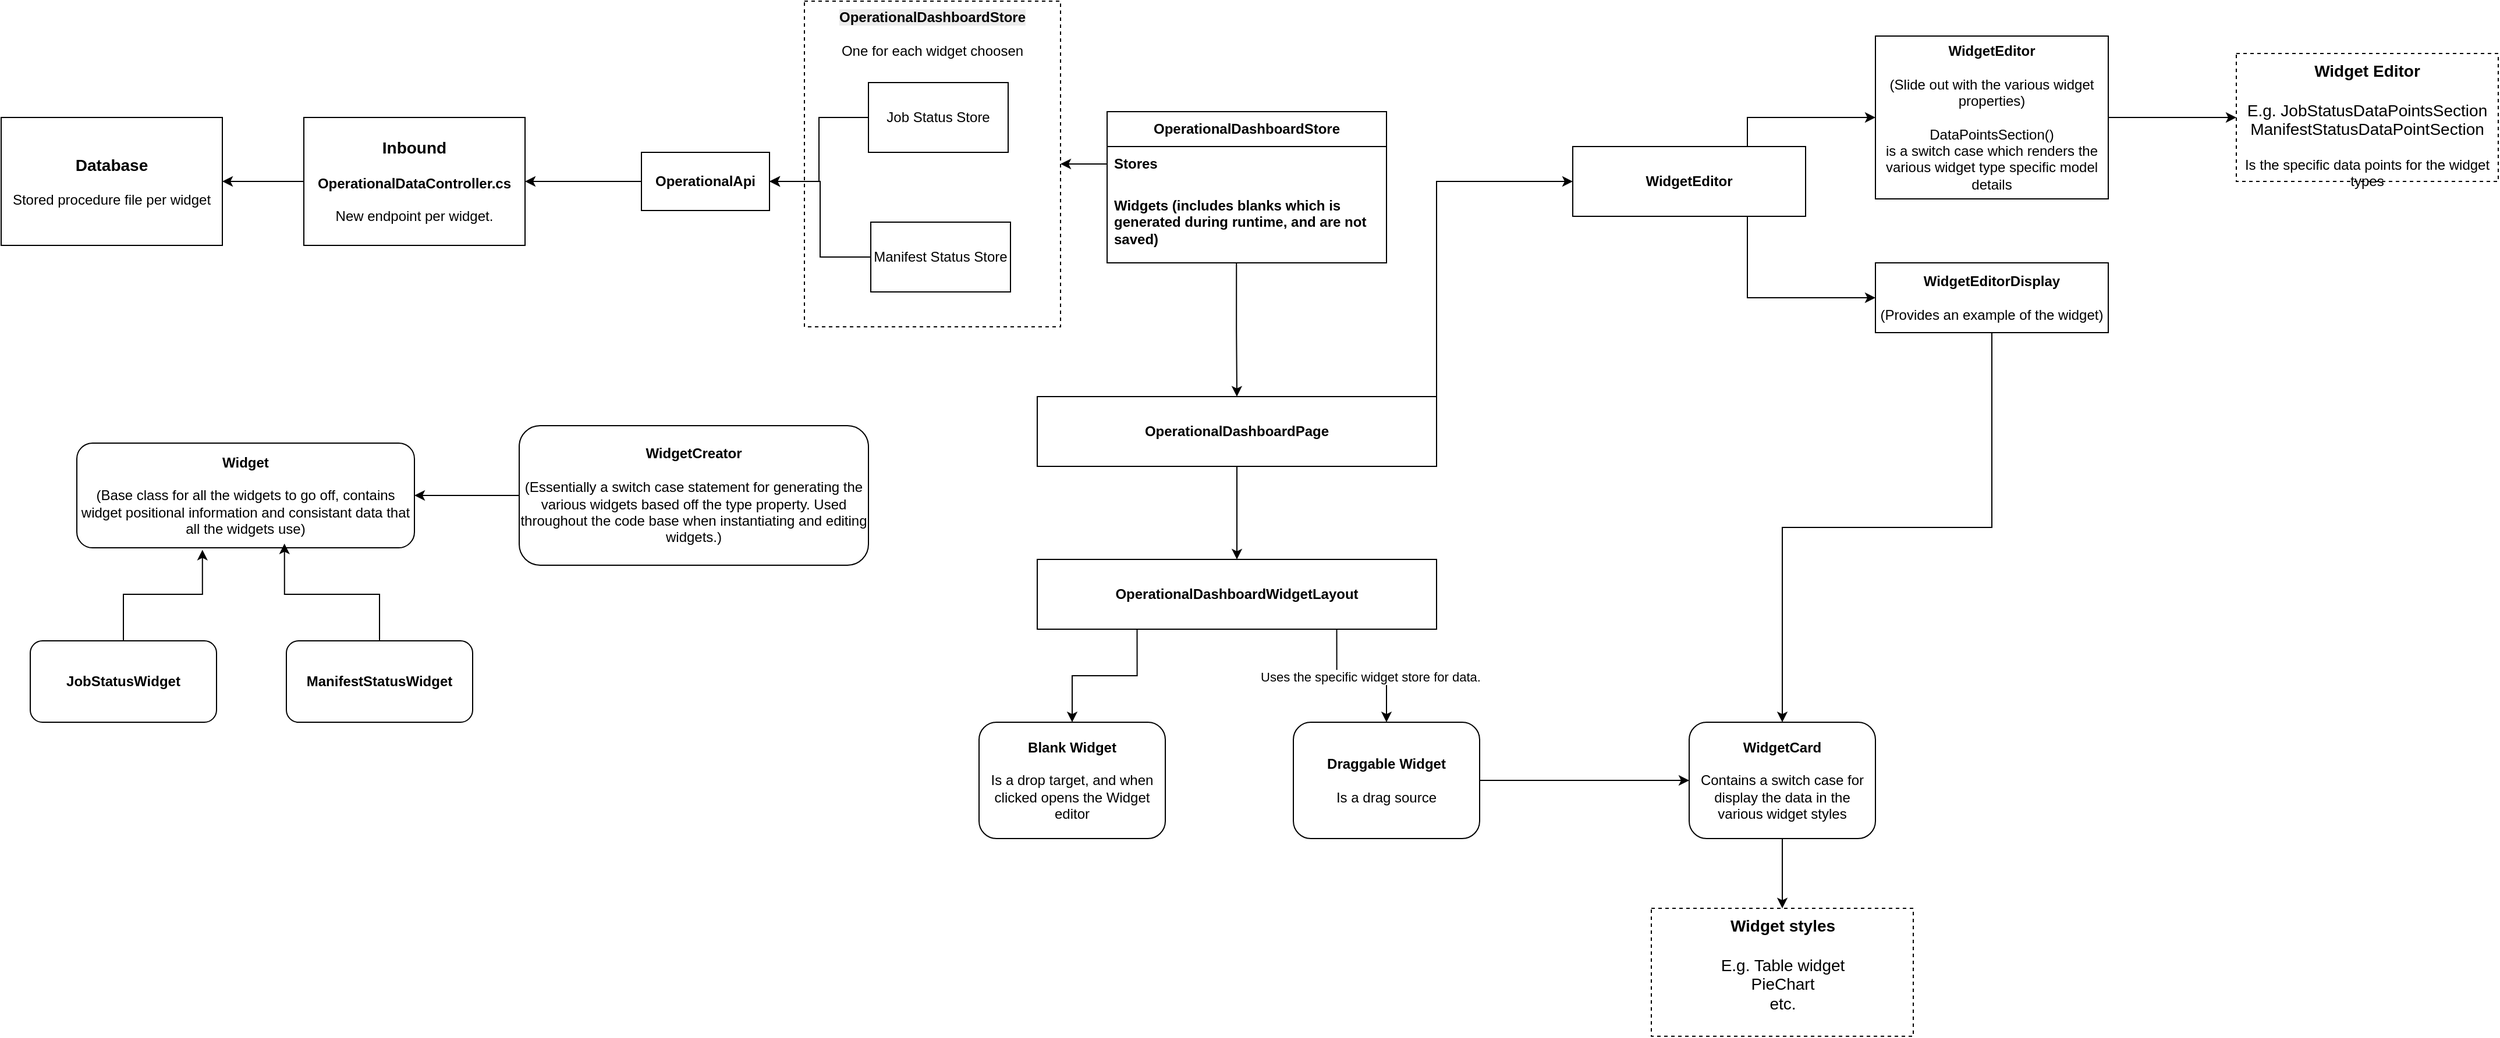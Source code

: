 <mxfile version="27.1.4">
  <diagram name="Page-1" id="ecALk19nxJOC3Xn3FD4q">
    <mxGraphModel dx="1501" dy="782" grid="1" gridSize="10" guides="1" tooltips="1" connect="1" arrows="1" fold="1" page="1" pageScale="1" pageWidth="827" pageHeight="1169" math="0" shadow="0">
      <root>
        <mxCell id="0" />
        <mxCell id="1" parent="0" />
        <mxCell id="eWG6Nm6A6z0M9totMhgj-1" value="&lt;b&gt;&lt;font style=&quot;font-size: 14px;&quot;&gt;Database&lt;/font&gt;&lt;/b&gt;&lt;div&gt;&lt;br&gt;&lt;/div&gt;&lt;div&gt;Stored procedure file per widget&lt;/div&gt;" style="html=1;whiteSpace=wrap;" vertex="1" parent="1">
          <mxGeometry x="80" y="240" width="190" height="110" as="geometry" />
        </mxCell>
        <mxCell id="eWG6Nm6A6z0M9totMhgj-4" style="edgeStyle=orthogonalEdgeStyle;rounded=0;orthogonalLoop=1;jettySize=auto;html=1;exitX=0;exitY=0.5;exitDx=0;exitDy=0;entryX=1;entryY=0.5;entryDx=0;entryDy=0;" edge="1" parent="1" source="eWG6Nm6A6z0M9totMhgj-2" target="eWG6Nm6A6z0M9totMhgj-1">
          <mxGeometry relative="1" as="geometry" />
        </mxCell>
        <mxCell id="eWG6Nm6A6z0M9totMhgj-2" value="&lt;b style=&quot;&quot;&gt;&lt;font style=&quot;font-size: 14px;&quot;&gt;Inbound&lt;/font&gt;&lt;br&gt;&lt;/b&gt;&lt;br&gt;&lt;b&gt;OperationalDataController.cs&lt;/b&gt;&lt;br&gt;&lt;div&gt;&lt;br&gt;&lt;/div&gt;&lt;div&gt;New endpoint per widget.&lt;/div&gt;" style="html=1;whiteSpace=wrap;" vertex="1" parent="1">
          <mxGeometry x="340" y="240" width="190" height="110" as="geometry" />
        </mxCell>
        <mxCell id="eWG6Nm6A6z0M9totMhgj-6" style="edgeStyle=orthogonalEdgeStyle;rounded=0;orthogonalLoop=1;jettySize=auto;html=1;exitX=0;exitY=0.5;exitDx=0;exitDy=0;entryX=1;entryY=0.5;entryDx=0;entryDy=0;" edge="1" parent="1" source="eWG6Nm6A6z0M9totMhgj-5" target="eWG6Nm6A6z0M9totMhgj-2">
          <mxGeometry relative="1" as="geometry" />
        </mxCell>
        <mxCell id="eWG6Nm6A6z0M9totMhgj-5" value="&lt;b&gt;OperationalApi&lt;/b&gt;" style="html=1;whiteSpace=wrap;" vertex="1" parent="1">
          <mxGeometry x="630" y="270" width="110" height="50" as="geometry" />
        </mxCell>
        <mxCell id="eWG6Nm6A6z0M9totMhgj-12" value="&lt;b style=&quot;forced-color-adjust: none; color: rgb(0, 0, 0); font-family: Helvetica; font-size: 12px; font-style: normal; font-variant-ligatures: normal; font-variant-caps: normal; letter-spacing: normal; orphans: 2; text-align: center; text-indent: 0px; text-transform: none; widows: 2; word-spacing: 0px; -webkit-text-stroke-width: 0px; white-space: normal; background-color: rgb(236, 236, 236); text-decoration-thickness: initial; text-decoration-style: initial; text-decoration-color: initial;&quot;&gt;OperationalDashboardStore&lt;/b&gt;&lt;br&gt;&lt;br&gt;&lt;div&gt;One for each widget choosen&lt;/div&gt;" style="rounded=0;whiteSpace=wrap;html=1;dashed=1;labelPadding=50;imageVerticalAlign=middle;verticalAlign=top;" vertex="1" parent="1">
          <mxGeometry x="770" y="140" width="220" height="280" as="geometry" />
        </mxCell>
        <mxCell id="eWG6Nm6A6z0M9totMhgj-8" value="&lt;b&gt;OperationalDashboardStore&lt;/b&gt;" style="swimlane;fontStyle=0;childLayout=stackLayout;horizontal=1;startSize=30;horizontalStack=0;resizeParent=1;resizeParentMax=0;resizeLast=0;collapsible=1;marginBottom=0;whiteSpace=wrap;html=1;" vertex="1" parent="1">
          <mxGeometry x="1030" y="235" width="240" height="130" as="geometry" />
        </mxCell>
        <mxCell id="eWG6Nm6A6z0M9totMhgj-9" value="&lt;b&gt;Stores&lt;/b&gt;" style="text;strokeColor=none;fillColor=none;align=left;verticalAlign=middle;spacingLeft=4;spacingRight=4;overflow=hidden;points=[[0,0.5],[1,0.5]];portConstraint=eastwest;rotatable=0;whiteSpace=wrap;html=1;" vertex="1" parent="eWG6Nm6A6z0M9totMhgj-8">
          <mxGeometry y="30" width="240" height="30" as="geometry" />
        </mxCell>
        <mxCell id="eWG6Nm6A6z0M9totMhgj-10" value="&lt;b&gt;Widgets (includes blanks which is generated during runtime, and are not saved)&lt;/b&gt;" style="text;strokeColor=none;fillColor=none;align=left;verticalAlign=middle;spacingLeft=4;spacingRight=4;overflow=hidden;points=[[0,0.5],[1,0.5]];portConstraint=eastwest;rotatable=0;whiteSpace=wrap;html=1;" vertex="1" parent="eWG6Nm6A6z0M9totMhgj-8">
          <mxGeometry y="60" width="240" height="70" as="geometry" />
        </mxCell>
        <mxCell id="eWG6Nm6A6z0M9totMhgj-13" style="edgeStyle=orthogonalEdgeStyle;rounded=0;orthogonalLoop=1;jettySize=auto;html=1;exitX=0;exitY=0.5;exitDx=0;exitDy=0;" edge="1" parent="1" source="eWG6Nm6A6z0M9totMhgj-9" target="eWG6Nm6A6z0M9totMhgj-12">
          <mxGeometry relative="1" as="geometry" />
        </mxCell>
        <mxCell id="eWG6Nm6A6z0M9totMhgj-16" style="edgeStyle=orthogonalEdgeStyle;rounded=0;orthogonalLoop=1;jettySize=auto;html=1;exitX=0;exitY=0.5;exitDx=0;exitDy=0;entryX=1;entryY=0.5;entryDx=0;entryDy=0;" edge="1" parent="1" source="eWG6Nm6A6z0M9totMhgj-14" target="eWG6Nm6A6z0M9totMhgj-5">
          <mxGeometry relative="1" as="geometry" />
        </mxCell>
        <mxCell id="eWG6Nm6A6z0M9totMhgj-14" value="Job Status Store" style="rounded=0;whiteSpace=wrap;html=1;" vertex="1" parent="1">
          <mxGeometry x="825" y="210" width="120" height="60" as="geometry" />
        </mxCell>
        <mxCell id="eWG6Nm6A6z0M9totMhgj-17" style="edgeStyle=orthogonalEdgeStyle;rounded=0;orthogonalLoop=1;jettySize=auto;html=1;exitX=0;exitY=0.5;exitDx=0;exitDy=0;entryX=1;entryY=0.5;entryDx=0;entryDy=0;" edge="1" parent="1" source="eWG6Nm6A6z0M9totMhgj-15" target="eWG6Nm6A6z0M9totMhgj-5">
          <mxGeometry relative="1" as="geometry" />
        </mxCell>
        <mxCell id="eWG6Nm6A6z0M9totMhgj-15" value="Manifest Status Store" style="rounded=0;whiteSpace=wrap;html=1;" vertex="1" parent="1">
          <mxGeometry x="827" y="330" width="120" height="60" as="geometry" />
        </mxCell>
        <mxCell id="eWG6Nm6A6z0M9totMhgj-31" style="edgeStyle=orthogonalEdgeStyle;rounded=0;orthogonalLoop=1;jettySize=auto;html=1;exitX=0.5;exitY=1;exitDx=0;exitDy=0;entryX=0.5;entryY=0;entryDx=0;entryDy=0;" edge="1" parent="1" source="eWG6Nm6A6z0M9totMhgj-22" target="eWG6Nm6A6z0M9totMhgj-30">
          <mxGeometry relative="1" as="geometry" />
        </mxCell>
        <mxCell id="eWG6Nm6A6z0M9totMhgj-32" style="edgeStyle=orthogonalEdgeStyle;rounded=0;orthogonalLoop=1;jettySize=auto;html=1;exitX=1;exitY=0;exitDx=0;exitDy=0;entryX=0;entryY=0.5;entryDx=0;entryDy=0;" edge="1" parent="1" source="eWG6Nm6A6z0M9totMhgj-22" target="eWG6Nm6A6z0M9totMhgj-27">
          <mxGeometry relative="1" as="geometry" />
        </mxCell>
        <mxCell id="eWG6Nm6A6z0M9totMhgj-22" value="&lt;b&gt;OperationalDashboardPage&lt;/b&gt;" style="rounded=0;whiteSpace=wrap;html=1;" vertex="1" parent="1">
          <mxGeometry x="970" y="480" width="343" height="60" as="geometry" />
        </mxCell>
        <mxCell id="eWG6Nm6A6z0M9totMhgj-25" style="edgeStyle=orthogonalEdgeStyle;rounded=0;orthogonalLoop=1;jettySize=auto;html=1;exitX=0.463;exitY=1.005;exitDx=0;exitDy=0;entryX=0.5;entryY=0;entryDx=0;entryDy=0;exitPerimeter=0;" edge="1" parent="1" source="eWG6Nm6A6z0M9totMhgj-10" target="eWG6Nm6A6z0M9totMhgj-22">
          <mxGeometry relative="1" as="geometry" />
        </mxCell>
        <mxCell id="eWG6Nm6A6z0M9totMhgj-26" value="&lt;b&gt;Blank Widget&lt;/b&gt;&lt;div&gt;&lt;br&gt;&lt;/div&gt;&lt;div&gt;Is a drop target, and when clicked opens the Widget editor&lt;/div&gt;" style="rounded=1;whiteSpace=wrap;html=1;" vertex="1" parent="1">
          <mxGeometry x="920" y="760" width="160" height="100" as="geometry" />
        </mxCell>
        <mxCell id="eWG6Nm6A6z0M9totMhgj-33" style="edgeStyle=orthogonalEdgeStyle;rounded=0;orthogonalLoop=1;jettySize=auto;html=1;exitX=0.75;exitY=0;exitDx=0;exitDy=0;entryX=0;entryY=0.5;entryDx=0;entryDy=0;" edge="1" parent="1" source="eWG6Nm6A6z0M9totMhgj-27" target="eWG6Nm6A6z0M9totMhgj-28">
          <mxGeometry relative="1" as="geometry" />
        </mxCell>
        <mxCell id="eWG6Nm6A6z0M9totMhgj-34" style="edgeStyle=orthogonalEdgeStyle;rounded=0;orthogonalLoop=1;jettySize=auto;html=1;exitX=0.75;exitY=1;exitDx=0;exitDy=0;entryX=0;entryY=0.5;entryDx=0;entryDy=0;" edge="1" parent="1" source="eWG6Nm6A6z0M9totMhgj-27" target="eWG6Nm6A6z0M9totMhgj-29">
          <mxGeometry relative="1" as="geometry" />
        </mxCell>
        <mxCell id="eWG6Nm6A6z0M9totMhgj-27" value="&lt;b&gt;WidgetEditor&lt;/b&gt;" style="rounded=0;whiteSpace=wrap;html=1;" vertex="1" parent="1">
          <mxGeometry x="1430" y="265" width="200" height="60" as="geometry" />
        </mxCell>
        <mxCell id="eWG6Nm6A6z0M9totMhgj-47" style="edgeStyle=orthogonalEdgeStyle;rounded=0;orthogonalLoop=1;jettySize=auto;html=1;exitX=1;exitY=0.5;exitDx=0;exitDy=0;entryX=0;entryY=0.5;entryDx=0;entryDy=0;" edge="1" parent="1" source="eWG6Nm6A6z0M9totMhgj-28" target="eWG6Nm6A6z0M9totMhgj-46">
          <mxGeometry relative="1" as="geometry" />
        </mxCell>
        <mxCell id="eWG6Nm6A6z0M9totMhgj-28" value="&lt;b&gt;WidgetEditor&lt;/b&gt;&lt;div&gt;&lt;br&gt;&lt;/div&gt;&lt;div&gt;(Slide out with the various widget properties)&lt;/div&gt;&lt;div&gt;&lt;br&gt;&lt;/div&gt;&lt;div&gt;DataPointsSection()&lt;/div&gt;&lt;div&gt;is a switch case which renders the various widget type specific model details&lt;/div&gt;" style="rounded=0;whiteSpace=wrap;html=1;" vertex="1" parent="1">
          <mxGeometry x="1690" y="170" width="200" height="140" as="geometry" />
        </mxCell>
        <mxCell id="eWG6Nm6A6z0M9totMhgj-42" style="edgeStyle=orthogonalEdgeStyle;rounded=0;orthogonalLoop=1;jettySize=auto;html=1;exitX=0.5;exitY=1;exitDx=0;exitDy=0;entryX=0.5;entryY=0;entryDx=0;entryDy=0;" edge="1" parent="1" source="eWG6Nm6A6z0M9totMhgj-29" target="eWG6Nm6A6z0M9totMhgj-36">
          <mxGeometry relative="1" as="geometry" />
        </mxCell>
        <mxCell id="eWG6Nm6A6z0M9totMhgj-29" value="&lt;b&gt;WidgetEditorDisplay&lt;/b&gt;&lt;div&gt;&lt;b&gt;&lt;br&gt;&lt;/b&gt;&lt;/div&gt;&lt;div&gt;(Provides an example of the widget)&lt;/div&gt;" style="rounded=0;whiteSpace=wrap;html=1;" vertex="1" parent="1">
          <mxGeometry x="1690" y="365" width="200" height="60" as="geometry" />
        </mxCell>
        <mxCell id="eWG6Nm6A6z0M9totMhgj-37" style="edgeStyle=orthogonalEdgeStyle;rounded=0;orthogonalLoop=1;jettySize=auto;html=1;exitX=0.25;exitY=1;exitDx=0;exitDy=0;entryX=0.5;entryY=0;entryDx=0;entryDy=0;" edge="1" parent="1" source="eWG6Nm6A6z0M9totMhgj-30" target="eWG6Nm6A6z0M9totMhgj-26">
          <mxGeometry relative="1" as="geometry" />
        </mxCell>
        <mxCell id="eWG6Nm6A6z0M9totMhgj-38" style="edgeStyle=orthogonalEdgeStyle;rounded=0;orthogonalLoop=1;jettySize=auto;html=1;exitX=0.75;exitY=1;exitDx=0;exitDy=0;entryX=0.5;entryY=0;entryDx=0;entryDy=0;" edge="1" parent="1" source="eWG6Nm6A6z0M9totMhgj-30" target="eWG6Nm6A6z0M9totMhgj-35">
          <mxGeometry relative="1" as="geometry" />
        </mxCell>
        <mxCell id="eWG6Nm6A6z0M9totMhgj-39" value="Text" style="edgeLabel;html=1;align=center;verticalAlign=middle;resizable=0;points=[];" vertex="1" connectable="0" parent="eWG6Nm6A6z0M9totMhgj-38">
          <mxGeometry x="0.066" y="-1" relative="1" as="geometry">
            <mxPoint as="offset" />
          </mxGeometry>
        </mxCell>
        <mxCell id="eWG6Nm6A6z0M9totMhgj-40" value="Uses the specific widget store for data." style="edgeLabel;html=1;align=center;verticalAlign=middle;resizable=0;points=[];" vertex="1" connectable="0" parent="eWG6Nm6A6z0M9totMhgj-38">
          <mxGeometry x="0.117" y="-1" relative="1" as="geometry">
            <mxPoint as="offset" />
          </mxGeometry>
        </mxCell>
        <mxCell id="eWG6Nm6A6z0M9totMhgj-30" value="&lt;b&gt;OperationalDashboardWidgetLayout&lt;/b&gt;" style="rounded=0;whiteSpace=wrap;html=1;" vertex="1" parent="1">
          <mxGeometry x="970" y="620" width="343" height="60" as="geometry" />
        </mxCell>
        <mxCell id="eWG6Nm6A6z0M9totMhgj-41" style="edgeStyle=orthogonalEdgeStyle;rounded=0;orthogonalLoop=1;jettySize=auto;html=1;exitX=1;exitY=0.5;exitDx=0;exitDy=0;entryX=0;entryY=0.5;entryDx=0;entryDy=0;" edge="1" parent="1" source="eWG6Nm6A6z0M9totMhgj-35" target="eWG6Nm6A6z0M9totMhgj-36">
          <mxGeometry relative="1" as="geometry" />
        </mxCell>
        <mxCell id="eWG6Nm6A6z0M9totMhgj-35" value="&lt;div&gt;&lt;b&gt;Draggable Widget&lt;/b&gt;&lt;/div&gt;&lt;div&gt;&lt;b&gt;&lt;br&gt;&lt;/b&gt;&lt;/div&gt;&lt;div&gt;Is a drag source&lt;/div&gt;" style="rounded=1;whiteSpace=wrap;html=1;" vertex="1" parent="1">
          <mxGeometry x="1190" y="760" width="160" height="100" as="geometry" />
        </mxCell>
        <mxCell id="eWG6Nm6A6z0M9totMhgj-45" style="edgeStyle=orthogonalEdgeStyle;rounded=0;orthogonalLoop=1;jettySize=auto;html=1;exitX=0.5;exitY=1;exitDx=0;exitDy=0;entryX=0.5;entryY=0;entryDx=0;entryDy=0;" edge="1" parent="1" source="eWG6Nm6A6z0M9totMhgj-36" target="eWG6Nm6A6z0M9totMhgj-44">
          <mxGeometry relative="1" as="geometry" />
        </mxCell>
        <mxCell id="eWG6Nm6A6z0M9totMhgj-36" value="&lt;div&gt;&lt;b&gt;WidgetCard&lt;/b&gt;&lt;/div&gt;&lt;div&gt;&lt;b&gt;&lt;br&gt;&lt;/b&gt;&lt;/div&gt;&lt;div&gt;Contains a switch case for display the data in the various widget styles&lt;/div&gt;" style="rounded=1;whiteSpace=wrap;html=1;" vertex="1" parent="1">
          <mxGeometry x="1530" y="760" width="160" height="100" as="geometry" />
        </mxCell>
        <mxCell id="eWG6Nm6A6z0M9totMhgj-44" value="&lt;b&gt;&lt;font style=&quot;font-size: 14px;&quot;&gt;Widget styles&lt;/font&gt;&lt;/b&gt;&lt;div&gt;&lt;font style=&quot;font-size: 14px;&quot;&gt;&lt;br&gt;&lt;/font&gt;&lt;/div&gt;&lt;div&gt;&lt;font style=&quot;font-size: 14px;&quot;&gt;E.g. Table widget&lt;/font&gt;&lt;/div&gt;&lt;div&gt;&lt;font style=&quot;font-size: 14px;&quot;&gt;PieChart&lt;/font&gt;&lt;/div&gt;&lt;div&gt;&lt;font style=&quot;font-size: 14px;&quot;&gt;etc.&lt;/font&gt;&lt;/div&gt;" style="rounded=0;whiteSpace=wrap;html=1;dashed=1;labelPadding=50;imageVerticalAlign=middle;verticalAlign=top;" vertex="1" parent="1">
          <mxGeometry x="1497.5" y="920" width="225" height="110" as="geometry" />
        </mxCell>
        <mxCell id="eWG6Nm6A6z0M9totMhgj-46" value="&lt;b&gt;&lt;font style=&quot;font-size: 14px;&quot;&gt;Widget Editor&lt;/font&gt;&lt;/b&gt;&lt;div&gt;&lt;font style=&quot;font-size: 14px;&quot;&gt;&lt;br&gt;&lt;/font&gt;&lt;/div&gt;&lt;div&gt;&lt;font style=&quot;font-size: 14px;&quot;&gt;E.g. JobStatusDataPointsSection&lt;/font&gt;&lt;/div&gt;&lt;div&gt;&lt;font style=&quot;font-size: 14px;&quot;&gt;ManifestStatusDataPointSection&lt;/font&gt;&lt;/div&gt;&lt;div&gt;&lt;br&gt;&lt;/div&gt;&lt;div&gt;Is the specific data points for the widget types&lt;/div&gt;" style="rounded=0;whiteSpace=wrap;html=1;dashed=1;labelPadding=50;imageVerticalAlign=middle;verticalAlign=top;" vertex="1" parent="1">
          <mxGeometry x="2000" y="185" width="225" height="110" as="geometry" />
        </mxCell>
        <mxCell id="eWG6Nm6A6z0M9totMhgj-48" value="&lt;b&gt;Widget&lt;/b&gt;&lt;div&gt;&lt;b&gt;&lt;br&gt;&lt;/b&gt;&lt;/div&gt;&lt;div&gt;(Base class for all the widgets to go off, contains widget positional information and consistant data that all the widgets use)&lt;/div&gt;" style="rounded=1;whiteSpace=wrap;html=1;" vertex="1" parent="1">
          <mxGeometry x="145" y="520" width="290" height="90" as="geometry" />
        </mxCell>
        <mxCell id="eWG6Nm6A6z0M9totMhgj-49" value="&lt;b&gt;JobStatusWidget&lt;/b&gt;" style="rounded=1;whiteSpace=wrap;html=1;" vertex="1" parent="1">
          <mxGeometry x="105" y="690" width="160" height="70" as="geometry" />
        </mxCell>
        <mxCell id="eWG6Nm6A6z0M9totMhgj-50" style="edgeStyle=orthogonalEdgeStyle;rounded=0;orthogonalLoop=1;jettySize=auto;html=1;exitX=0.5;exitY=0;exitDx=0;exitDy=0;entryX=0.372;entryY=1.019;entryDx=0;entryDy=0;entryPerimeter=0;" edge="1" parent="1" source="eWG6Nm6A6z0M9totMhgj-49" target="eWG6Nm6A6z0M9totMhgj-48">
          <mxGeometry relative="1" as="geometry" />
        </mxCell>
        <mxCell id="eWG6Nm6A6z0M9totMhgj-51" value="&lt;b&gt;ManifestStatusWidget&lt;/b&gt;" style="rounded=1;whiteSpace=wrap;html=1;" vertex="1" parent="1">
          <mxGeometry x="325" y="690" width="160" height="70" as="geometry" />
        </mxCell>
        <mxCell id="eWG6Nm6A6z0M9totMhgj-52" style="edgeStyle=orthogonalEdgeStyle;rounded=0;orthogonalLoop=1;jettySize=auto;html=1;exitX=0.5;exitY=0;exitDx=0;exitDy=0;entryX=0.615;entryY=0.96;entryDx=0;entryDy=0;entryPerimeter=0;" edge="1" parent="1" source="eWG6Nm6A6z0M9totMhgj-51" target="eWG6Nm6A6z0M9totMhgj-48">
          <mxGeometry relative="1" as="geometry" />
        </mxCell>
        <mxCell id="eWG6Nm6A6z0M9totMhgj-54" style="edgeStyle=orthogonalEdgeStyle;rounded=0;orthogonalLoop=1;jettySize=auto;html=1;exitX=0;exitY=0.5;exitDx=0;exitDy=0;entryX=1;entryY=0.5;entryDx=0;entryDy=0;" edge="1" parent="1" source="eWG6Nm6A6z0M9totMhgj-53" target="eWG6Nm6A6z0M9totMhgj-48">
          <mxGeometry relative="1" as="geometry" />
        </mxCell>
        <mxCell id="eWG6Nm6A6z0M9totMhgj-53" value="&lt;b&gt;WidgetCreator&lt;/b&gt;&lt;div&gt;&lt;b&gt;&lt;br&gt;&lt;/b&gt;&lt;/div&gt;&lt;div&gt;(Essentially a switch case statement for generating the various widgets based off the type property. Used throughout the code base when instantiating and editing widgets.)&lt;/div&gt;" style="rounded=1;whiteSpace=wrap;html=1;" vertex="1" parent="1">
          <mxGeometry x="525" y="505" width="300" height="120" as="geometry" />
        </mxCell>
      </root>
    </mxGraphModel>
  </diagram>
</mxfile>
